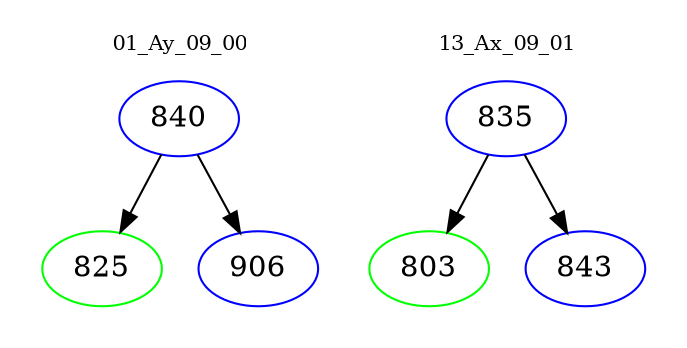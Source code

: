 digraph{
subgraph cluster_0 {
color = white
label = "01_Ay_09_00";
fontsize=10;
T0_840 [label="840", color="blue"]
T0_840 -> T0_825 [color="black"]
T0_825 [label="825", color="green"]
T0_840 -> T0_906 [color="black"]
T0_906 [label="906", color="blue"]
}
subgraph cluster_1 {
color = white
label = "13_Ax_09_01";
fontsize=10;
T1_835 [label="835", color="blue"]
T1_835 -> T1_803 [color="black"]
T1_803 [label="803", color="green"]
T1_835 -> T1_843 [color="black"]
T1_843 [label="843", color="blue"]
}
}
